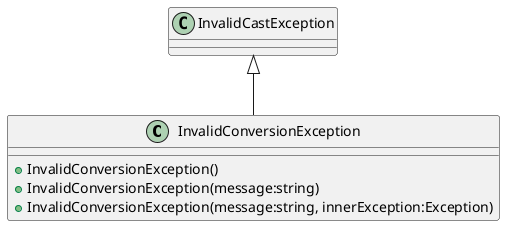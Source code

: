 @startuml
class InvalidConversionException {
    + InvalidConversionException()
    + InvalidConversionException(message:string)
    + InvalidConversionException(message:string, innerException:Exception)
}
InvalidCastException <|-- InvalidConversionException
@enduml
